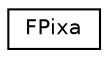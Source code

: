 digraph "Graphical Class Hierarchy"
{
 // LATEX_PDF_SIZE
  edge [fontname="Helvetica",fontsize="10",labelfontname="Helvetica",labelfontsize="10"];
  node [fontname="Helvetica",fontsize="10",shape=record];
  rankdir="LR";
  Node0 [label="FPixa",height=0.2,width=0.4,color="black", fillcolor="white", style="filled",URL="$struct_f_pixa.html",tooltip=" "];
}
